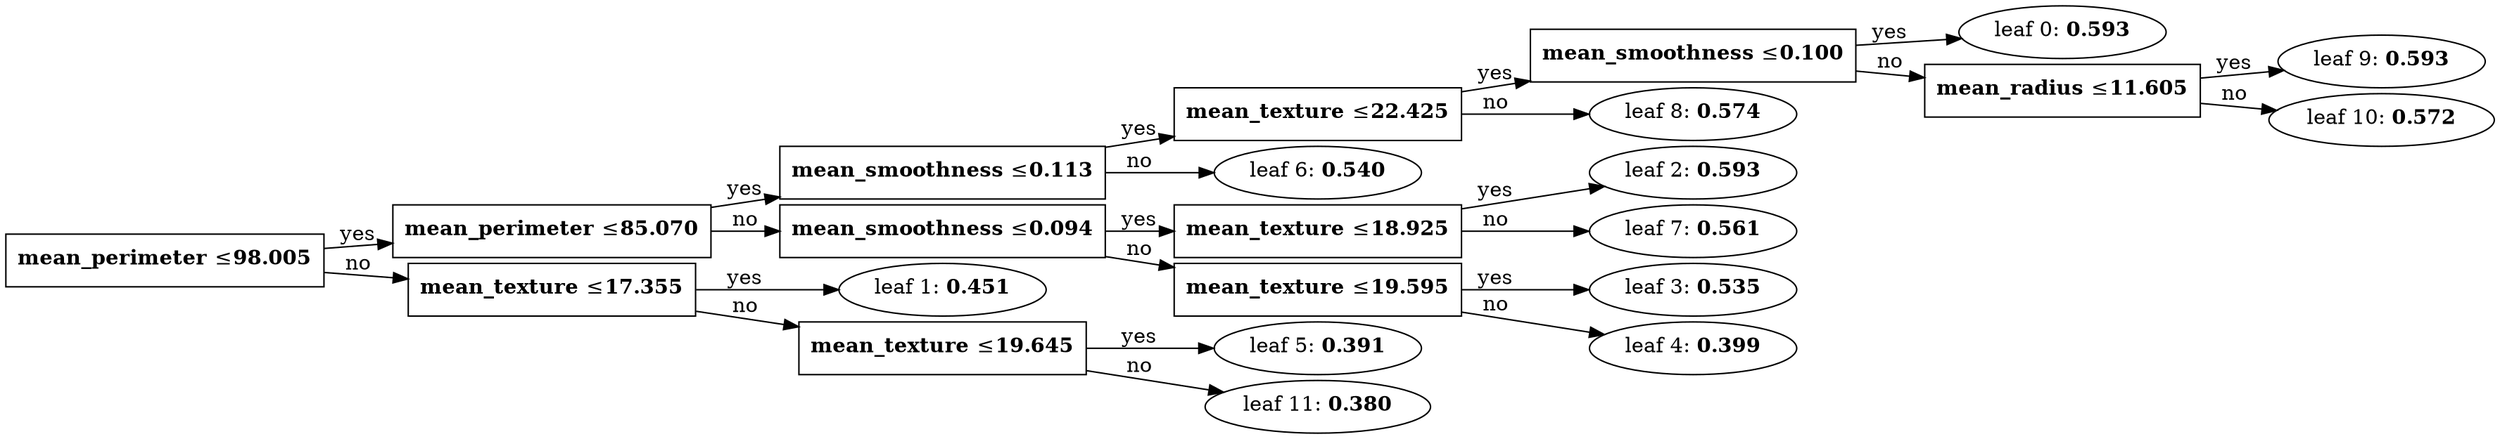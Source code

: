 digraph {
	graph [nodesep=0.05 rankdir=LR ranksep=0.3]
	leaf0 [label=<leaf 0: <B>0.593</B>> color=black fillcolor=white penwidth=1 shape=ellipse style=""]
	split8 -> leaf0 [label=yes color=black penwidth=1]
	leaf9 [label=<leaf 9: <B>0.593</B>> color=black fillcolor=white penwidth=1 shape=ellipse style=""]
	split9 -> leaf9 [label=yes color=black penwidth=1]
	leaf10 [label=<leaf 10: <B>0.572</B>> color=black fillcolor=white penwidth=1 shape=ellipse style=""]
	split9 -> leaf10 [label=no color=black penwidth=1]
	split9 [label=<<B>mean_radius</B> &#8804;<B>11.605</B>> color=black fillcolor=white penwidth=1 shape=rectangle style=""]
	split8 -> split9 [label=no color=black penwidth=1]
	split8 [label=<<B>mean_smoothness</B> &#8804;<B>0.100</B>> color=black fillcolor=white penwidth=1 shape=rectangle style=""]
	split7 -> split8 [label=yes color=black penwidth=1]
	leaf8 [label=<leaf 8: <B>0.574</B>> color=black fillcolor=white penwidth=1 shape=ellipse style=""]
	split7 -> leaf8 [label=no color=black penwidth=1]
	split7 [label=<<B>mean_texture</B> &#8804;<B>22.425</B>> color=black fillcolor=white penwidth=1 shape=rectangle style=""]
	split5 -> split7 [label=yes color=black penwidth=1]
	leaf6 [label=<leaf 6: <B>0.540</B>> color=black fillcolor=white penwidth=1 shape=ellipse style=""]
	split5 -> leaf6 [label=no color=black penwidth=1]
	split5 [label=<<B>mean_smoothness</B> &#8804;<B>0.113</B>> color=black fillcolor=white penwidth=1 shape=rectangle style=""]
	split1 -> split5 [label=yes color=black penwidth=1]
	leaf2 [label=<leaf 2: <B>0.593</B>> color=black fillcolor=white penwidth=1 shape=ellipse style=""]
	split6 -> leaf2 [label=yes color=black penwidth=1]
	leaf7 [label=<leaf 7: <B>0.561</B>> color=black fillcolor=white penwidth=1 shape=ellipse style=""]
	split6 -> leaf7 [label=no color=black penwidth=1]
	split6 [label=<<B>mean_texture</B> &#8804;<B>18.925</B>> color=black fillcolor=white penwidth=1 shape=rectangle style=""]
	split2 -> split6 [label=yes color=black penwidth=1]
	leaf3 [label=<leaf 3: <B>0.535</B>> color=black fillcolor=white penwidth=1 shape=ellipse style=""]
	split3 -> leaf3 [label=yes color=black penwidth=1]
	leaf4 [label=<leaf 4: <B>0.399</B>> color=black fillcolor=white penwidth=1 shape=ellipse style=""]
	split3 -> leaf4 [label=no color=black penwidth=1]
	split3 [label=<<B>mean_texture</B> &#8804;<B>19.595</B>> color=black fillcolor=white penwidth=1 shape=rectangle style=""]
	split2 -> split3 [label=no color=black penwidth=1]
	split2 [label=<<B>mean_smoothness</B> &#8804;<B>0.094</B>> color=black fillcolor=white penwidth=1 shape=rectangle style=""]
	split1 -> split2 [label=no color=black penwidth=1]
	split1 [label=<<B>mean_perimeter</B> &#8804;<B>85.070</B>> color=black fillcolor=white penwidth=1 shape=rectangle style=""]
	split0 -> split1 [label=yes color=black penwidth=1]
	leaf1 [label=<leaf 1: <B>0.451</B>> color=black fillcolor=white penwidth=1 shape=ellipse style=""]
	split4 -> leaf1 [label=yes color=black penwidth=1]
	leaf5 [label=<leaf 5: <B>0.391</B>> color=black fillcolor=white penwidth=1 shape=ellipse style=""]
	split10 -> leaf5 [label=yes color=black penwidth=1]
	leaf11 [label=<leaf 11: <B>0.380</B>> color=black fillcolor=white penwidth=1 shape=ellipse style=""]
	split10 -> leaf11 [label=no color=black penwidth=1]
	split10 [label=<<B>mean_texture</B> &#8804;<B>19.645</B>> color=black fillcolor=white penwidth=1 shape=rectangle style=""]
	split4 -> split10 [label=no color=black penwidth=1]
	split4 [label=<<B>mean_texture</B> &#8804;<B>17.355</B>> color=black fillcolor=white penwidth=1 shape=rectangle style=""]
	split0 -> split4 [label=no color=black penwidth=1]
	split0 [label=<<B>mean_perimeter</B> &#8804;<B>98.005</B>> color=black fillcolor=white penwidth=1 shape=rectangle style=""]
}
